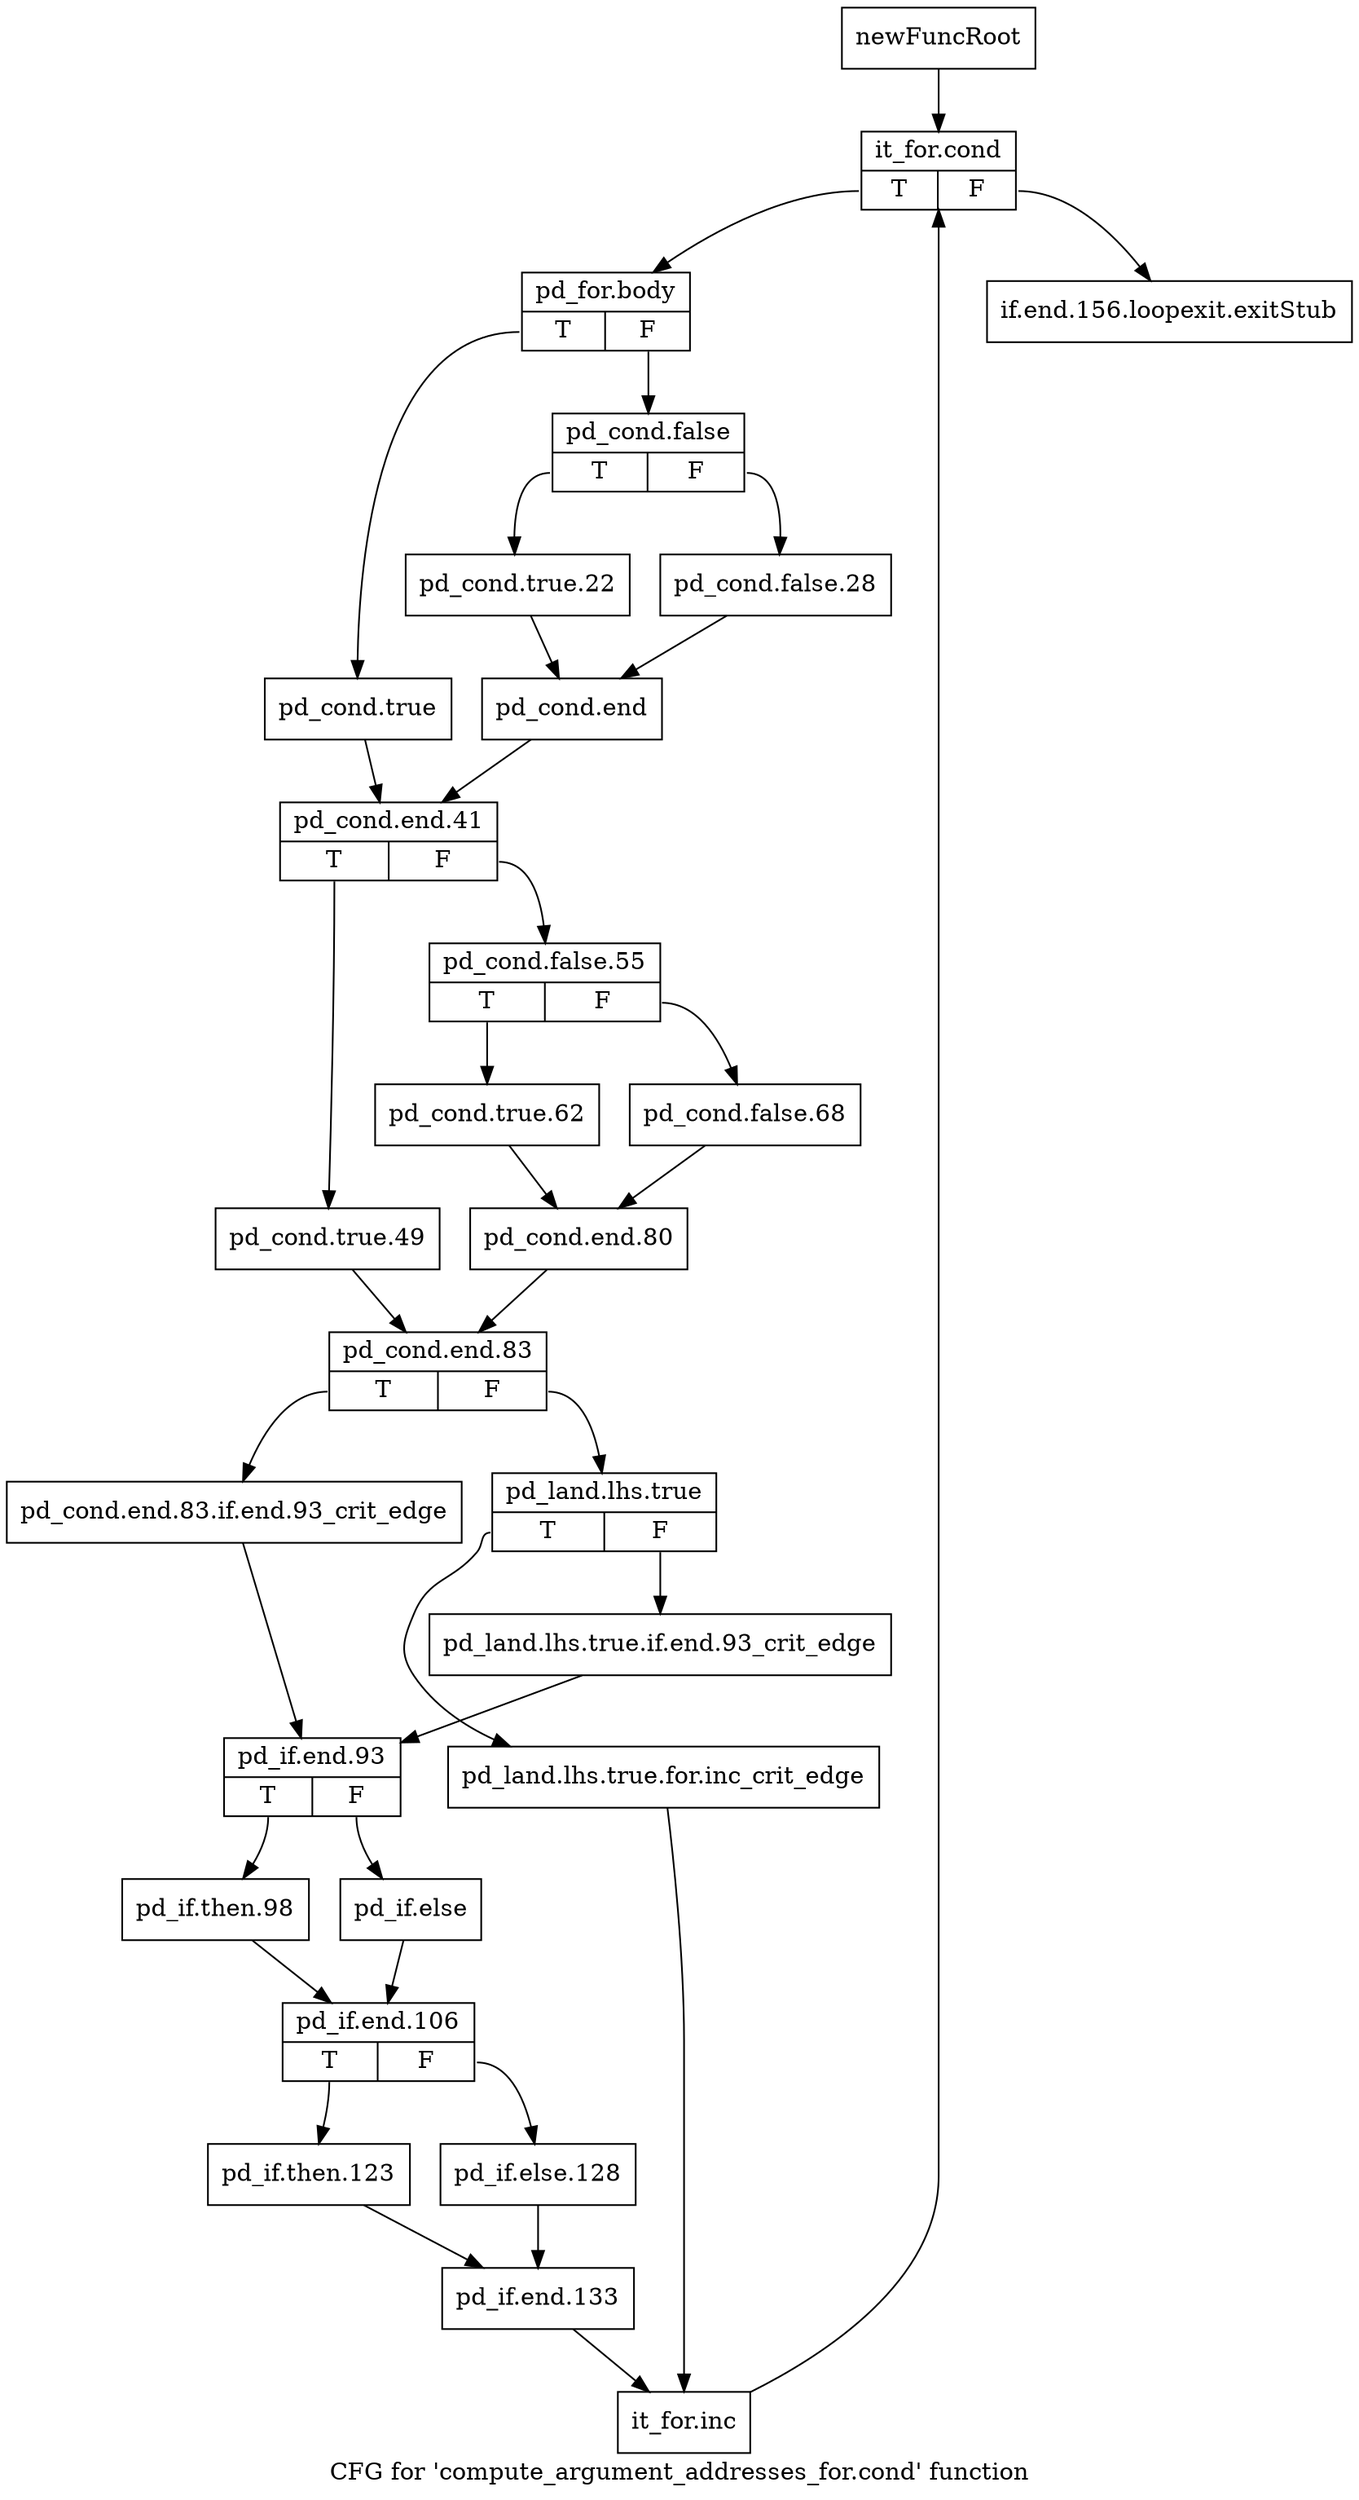 digraph "CFG for 'compute_argument_addresses_for.cond' function" {
	label="CFG for 'compute_argument_addresses_for.cond' function";

	Node0x7a79ed0 [shape=record,label="{newFuncRoot}"];
	Node0x7a79ed0 -> Node0x7a79f70;
	Node0x7a79f20 [shape=record,label="{if.end.156.loopexit.exitStub}"];
	Node0x7a79f70 [shape=record,label="{it_for.cond|{<s0>T|<s1>F}}"];
	Node0x7a79f70:s0 -> Node0x7a79fc0;
	Node0x7a79f70:s1 -> Node0x7a79f20;
	Node0x7a79fc0 [shape=record,label="{pd_for.body|{<s0>T|<s1>F}}"];
	Node0x7a79fc0:s0 -> Node0x7a7a150;
	Node0x7a79fc0:s1 -> Node0x7a7a010;
	Node0x7a7a010 [shape=record,label="{pd_cond.false|{<s0>T|<s1>F}}"];
	Node0x7a7a010:s0 -> Node0x7a7a0b0;
	Node0x7a7a010:s1 -> Node0x7a7a060;
	Node0x7a7a060 [shape=record,label="{pd_cond.false.28}"];
	Node0x7a7a060 -> Node0x7a7a100;
	Node0x7a7a0b0 [shape=record,label="{pd_cond.true.22}"];
	Node0x7a7a0b0 -> Node0x7a7a100;
	Node0x7a7a100 [shape=record,label="{pd_cond.end}"];
	Node0x7a7a100 -> Node0x7a7a1a0;
	Node0x7a7a150 [shape=record,label="{pd_cond.true}"];
	Node0x7a7a150 -> Node0x7a7a1a0;
	Node0x7a7a1a0 [shape=record,label="{pd_cond.end.41|{<s0>T|<s1>F}}"];
	Node0x7a7a1a0:s0 -> Node0x7a7a330;
	Node0x7a7a1a0:s1 -> Node0x7a7a1f0;
	Node0x7a7a1f0 [shape=record,label="{pd_cond.false.55|{<s0>T|<s1>F}}"];
	Node0x7a7a1f0:s0 -> Node0x7a7a290;
	Node0x7a7a1f0:s1 -> Node0x7a7a240;
	Node0x7a7a240 [shape=record,label="{pd_cond.false.68}"];
	Node0x7a7a240 -> Node0x7a7a2e0;
	Node0x7a7a290 [shape=record,label="{pd_cond.true.62}"];
	Node0x7a7a290 -> Node0x7a7a2e0;
	Node0x7a7a2e0 [shape=record,label="{pd_cond.end.80}"];
	Node0x7a7a2e0 -> Node0x7a7a380;
	Node0x7a7a330 [shape=record,label="{pd_cond.true.49}"];
	Node0x7a7a330 -> Node0x7a7a380;
	Node0x7a7a380 [shape=record,label="{pd_cond.end.83|{<s0>T|<s1>F}}"];
	Node0x7a7a380:s0 -> Node0x7a7a4c0;
	Node0x7a7a380:s1 -> Node0x7a7a3d0;
	Node0x7a7a3d0 [shape=record,label="{pd_land.lhs.true|{<s0>T|<s1>F}}"];
	Node0x7a7a3d0:s0 -> Node0x7a7a470;
	Node0x7a7a3d0:s1 -> Node0x7a7a420;
	Node0x7a7a420 [shape=record,label="{pd_land.lhs.true.if.end.93_crit_edge}"];
	Node0x7a7a420 -> Node0x7a7a510;
	Node0x7a7a470 [shape=record,label="{pd_land.lhs.true.for.inc_crit_edge}"];
	Node0x7a7a470 -> Node0x7a7a740;
	Node0x7a7a4c0 [shape=record,label="{pd_cond.end.83.if.end.93_crit_edge}"];
	Node0x7a7a4c0 -> Node0x7a7a510;
	Node0x7a7a510 [shape=record,label="{pd_if.end.93|{<s0>T|<s1>F}}"];
	Node0x7a7a510:s0 -> Node0x7a7a5b0;
	Node0x7a7a510:s1 -> Node0x7a7a560;
	Node0x7a7a560 [shape=record,label="{pd_if.else}"];
	Node0x7a7a560 -> Node0x7a7a600;
	Node0x7a7a5b0 [shape=record,label="{pd_if.then.98}"];
	Node0x7a7a5b0 -> Node0x7a7a600;
	Node0x7a7a600 [shape=record,label="{pd_if.end.106|{<s0>T|<s1>F}}"];
	Node0x7a7a600:s0 -> Node0x7a7a6a0;
	Node0x7a7a600:s1 -> Node0x7a7a650;
	Node0x7a7a650 [shape=record,label="{pd_if.else.128}"];
	Node0x7a7a650 -> Node0x7a7a6f0;
	Node0x7a7a6a0 [shape=record,label="{pd_if.then.123}"];
	Node0x7a7a6a0 -> Node0x7a7a6f0;
	Node0x7a7a6f0 [shape=record,label="{pd_if.end.133}"];
	Node0x7a7a6f0 -> Node0x7a7a740;
	Node0x7a7a740 [shape=record,label="{it_for.inc}"];
	Node0x7a7a740 -> Node0x7a79f70;
}
